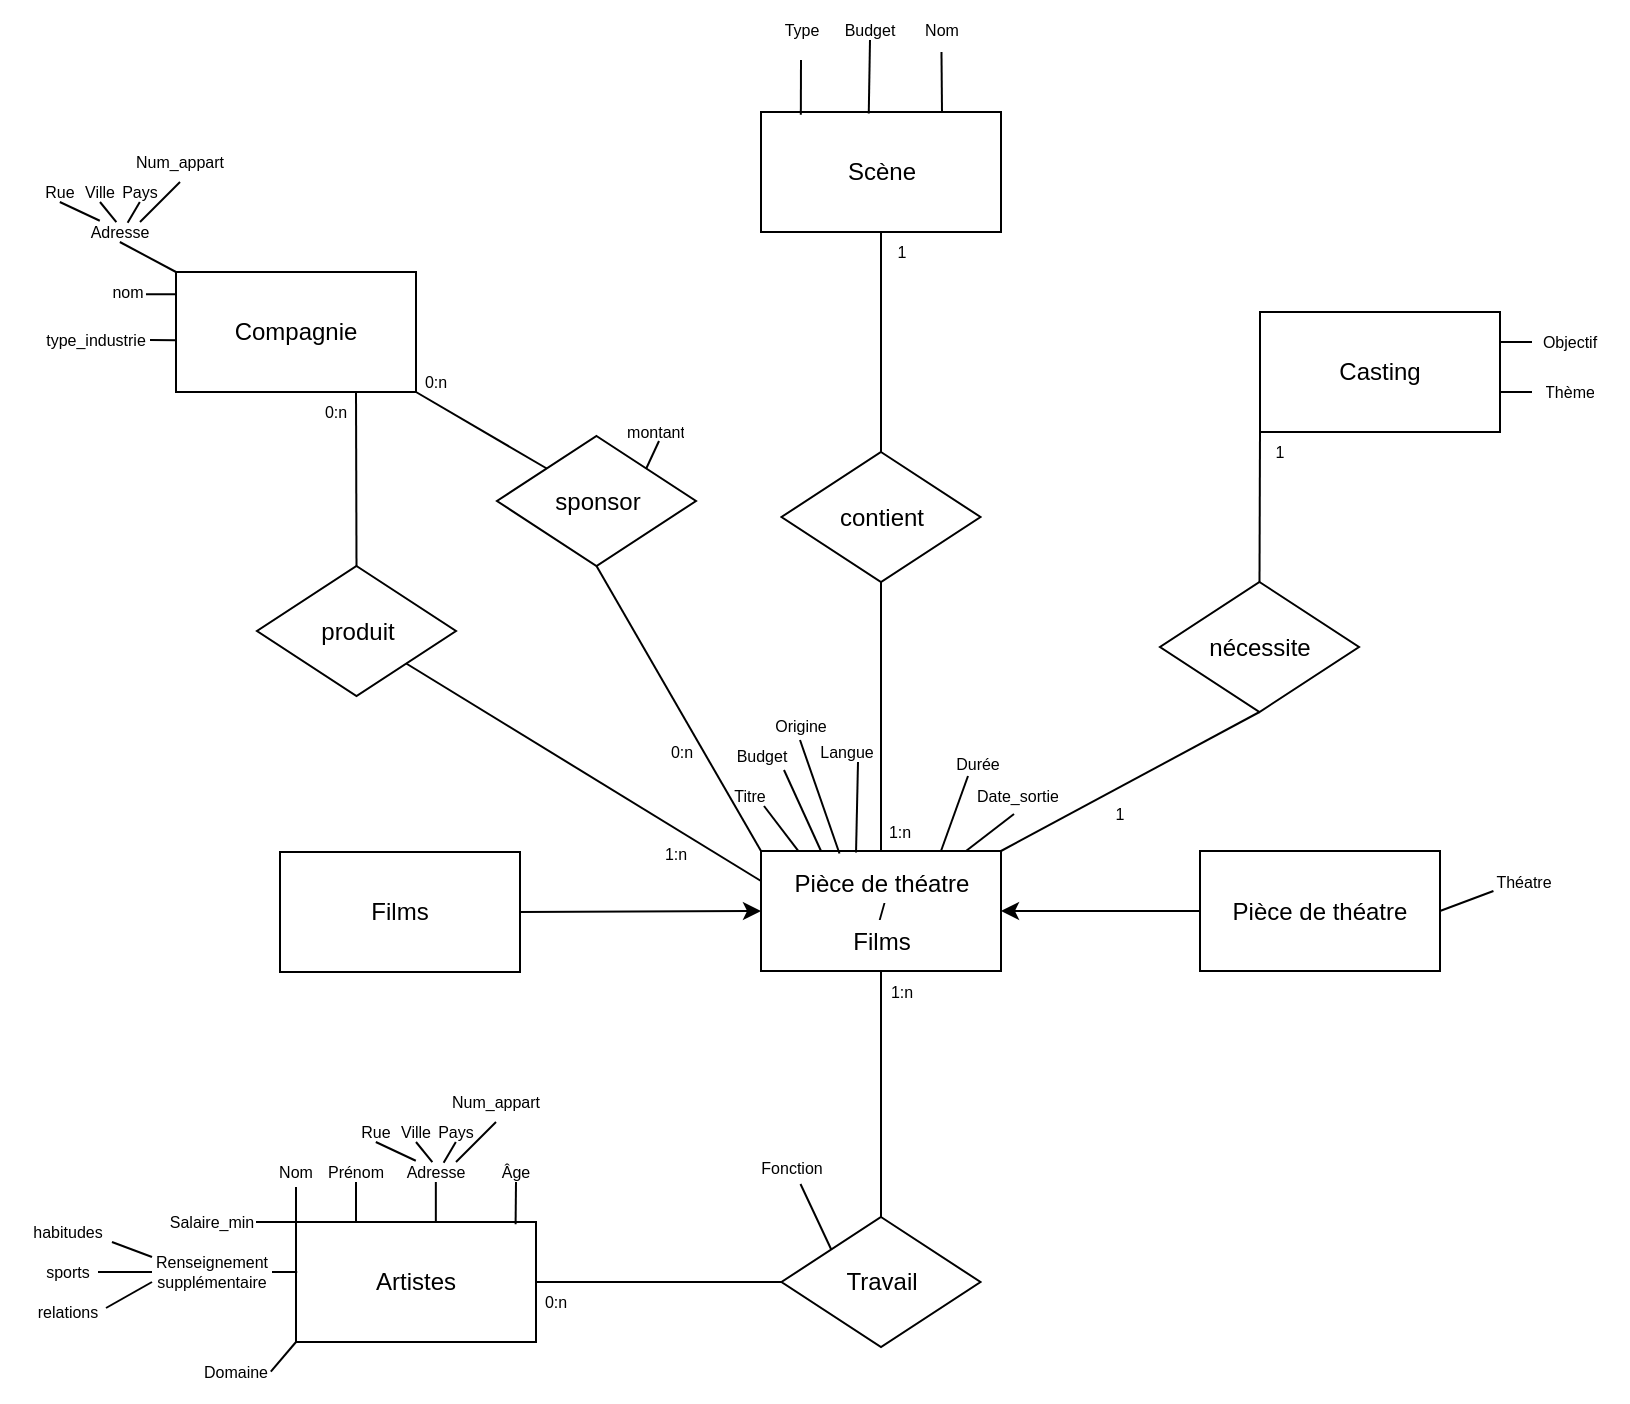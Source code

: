 <mxfile version="24.0.4" type="device">
  <diagram id="R2lEEEUBdFMjLlhIrx00" name="Page-1">
    <mxGraphModel dx="2017" dy="924" grid="1" gridSize="10" guides="1" tooltips="1" connect="1" arrows="1" fold="1" page="1" pageScale="1" pageWidth="850" pageHeight="1100" math="0" shadow="0" extFonts="Permanent Marker^https://fonts.googleapis.com/css?family=Permanent+Marker">
      <root>
        <mxCell id="0" />
        <mxCell id="1" parent="0" />
        <mxCell id="wOHzCfQpH4CLgoGP7HWh-2" value="Films" style="rounded=0;whiteSpace=wrap;html=1;" parent="1" vertex="1">
          <mxGeometry x="-320" y="470" width="120" height="60" as="geometry" />
        </mxCell>
        <mxCell id="wOHzCfQpH4CLgoGP7HWh-3" value="Scène" style="rounded=0;whiteSpace=wrap;html=1;" parent="1" vertex="1">
          <mxGeometry x="-79.5" y="100" width="120" height="60" as="geometry" />
        </mxCell>
        <mxCell id="wOHzCfQpH4CLgoGP7HWh-4" value="Compagnie" style="rounded=0;whiteSpace=wrap;html=1;" parent="1" vertex="1">
          <mxGeometry x="-372" y="180" width="120" height="60" as="geometry" />
        </mxCell>
        <mxCell id="wOHzCfQpH4CLgoGP7HWh-6" value="Pièce de théatre" style="rounded=0;whiteSpace=wrap;html=1;" parent="1" vertex="1">
          <mxGeometry x="140" y="469.5" width="120" height="60" as="geometry" />
        </mxCell>
        <mxCell id="wOHzCfQpH4CLgoGP7HWh-10" value="Artistes" style="rounded=0;whiteSpace=wrap;html=1;" parent="1" vertex="1">
          <mxGeometry x="-312" y="655" width="120" height="60" as="geometry" />
        </mxCell>
        <mxCell id="wOHzCfQpH4CLgoGP7HWh-13" value="Nom" style="text;html=1;align=center;verticalAlign=middle;whiteSpace=wrap;rounded=0;fontSize=8;" parent="1" vertex="1">
          <mxGeometry x="-342" y="615" width="60" height="30" as="geometry" />
        </mxCell>
        <mxCell id="wOHzCfQpH4CLgoGP7HWh-14" value="Prénom" style="text;html=1;align=center;verticalAlign=middle;whiteSpace=wrap;rounded=0;fontSize=8;" parent="1" vertex="1">
          <mxGeometry x="-312" y="615" width="60" height="30" as="geometry" />
        </mxCell>
        <mxCell id="wOHzCfQpH4CLgoGP7HWh-15" value="Adresse" style="text;html=1;align=center;verticalAlign=middle;whiteSpace=wrap;rounded=0;fontSize=8;" parent="1" vertex="1">
          <mxGeometry x="-272" y="615" width="60" height="30" as="geometry" />
        </mxCell>
        <mxCell id="wOHzCfQpH4CLgoGP7HWh-16" value="Rue" style="text;html=1;align=center;verticalAlign=middle;whiteSpace=wrap;rounded=0;fontSize=8;" parent="1" vertex="1">
          <mxGeometry x="-302" y="595" width="60" height="30" as="geometry" />
        </mxCell>
        <mxCell id="wOHzCfQpH4CLgoGP7HWh-18" value="Ville" style="text;html=1;align=center;verticalAlign=middle;whiteSpace=wrap;rounded=0;fontSize=8;" parent="1" vertex="1">
          <mxGeometry x="-282" y="595" width="60" height="30" as="geometry" />
        </mxCell>
        <mxCell id="wOHzCfQpH4CLgoGP7HWh-19" value="Pays" style="text;html=1;align=center;verticalAlign=middle;whiteSpace=wrap;rounded=0;fontSize=8;" parent="1" vertex="1">
          <mxGeometry x="-262" y="595" width="60" height="30" as="geometry" />
        </mxCell>
        <mxCell id="wOHzCfQpH4CLgoGP7HWh-20" value="" style="endArrow=none;html=1;rounded=0;entryX=0;entryY=0.75;entryDx=0;entryDy=0;exitX=0;exitY=0;exitDx=0;exitDy=0;" parent="1" source="wOHzCfQpH4CLgoGP7HWh-10" target="wOHzCfQpH4CLgoGP7HWh-14" edge="1">
          <mxGeometry width="50" height="50" relative="1" as="geometry">
            <mxPoint x="-232" y="725" as="sourcePoint" />
            <mxPoint x="-182" y="675" as="targetPoint" />
          </mxGeometry>
        </mxCell>
        <mxCell id="wOHzCfQpH4CLgoGP7HWh-21" value="" style="endArrow=none;html=1;rounded=0;exitX=0.25;exitY=0;exitDx=0;exitDy=0;entryX=0.5;entryY=0.667;entryDx=0;entryDy=0;entryPerimeter=0;" parent="1" source="wOHzCfQpH4CLgoGP7HWh-10" target="wOHzCfQpH4CLgoGP7HWh-14" edge="1">
          <mxGeometry width="50" height="50" relative="1" as="geometry">
            <mxPoint x="-232" y="725" as="sourcePoint" />
            <mxPoint x="-182" y="675" as="targetPoint" />
          </mxGeometry>
        </mxCell>
        <mxCell id="wOHzCfQpH4CLgoGP7HWh-22" value="" style="endArrow=none;html=1;rounded=0;exitX=0.25;exitY=0;exitDx=0;exitDy=0;entryX=0.5;entryY=0.667;entryDx=0;entryDy=0;entryPerimeter=0;" parent="1" edge="1">
          <mxGeometry width="50" height="50" relative="1" as="geometry">
            <mxPoint x="-242.08" y="655" as="sourcePoint" />
            <mxPoint x="-242.08" y="635" as="targetPoint" />
          </mxGeometry>
        </mxCell>
        <mxCell id="wOHzCfQpH4CLgoGP7HWh-23" value="" style="endArrow=none;html=1;rounded=0;exitX=0.165;exitY=0.979;exitDx=0;exitDy=0;entryX=0.5;entryY=0.667;entryDx=0;entryDy=0;entryPerimeter=0;exitPerimeter=0;" parent="1" source="wOHzCfQpH4CLgoGP7HWh-19" edge="1">
          <mxGeometry width="50" height="50" relative="1" as="geometry">
            <mxPoint x="-262.02" y="624.99" as="sourcePoint" />
            <mxPoint x="-272.09" y="615" as="targetPoint" />
          </mxGeometry>
        </mxCell>
        <mxCell id="wOHzCfQpH4CLgoGP7HWh-24" value="" style="endArrow=none;html=1;rounded=0;exitX=0.303;exitY=1.004;exitDx=0;exitDy=0;exitPerimeter=0;" parent="1" source="wOHzCfQpH4CLgoGP7HWh-19" edge="1">
          <mxGeometry width="50" height="50" relative="1" as="geometry">
            <mxPoint x="-252" y="625" as="sourcePoint" />
            <mxPoint x="-252" y="615" as="targetPoint" />
          </mxGeometry>
        </mxCell>
        <mxCell id="wOHzCfQpH4CLgoGP7HWh-25" value="" style="endArrow=none;html=1;rounded=0;exitX=0.397;exitY=1.011;exitDx=0;exitDy=0;entryX=0.5;entryY=0.667;entryDx=0;entryDy=0;entryPerimeter=0;exitPerimeter=0;" parent="1" source="wOHzCfQpH4CLgoGP7HWh-19" edge="1">
          <mxGeometry width="50" height="50" relative="1" as="geometry">
            <mxPoint x="-222" y="625" as="sourcePoint" />
            <mxPoint x="-232.09" y="615" as="targetPoint" />
          </mxGeometry>
        </mxCell>
        <mxCell id="wOHzCfQpH4CLgoGP7HWh-26" value="Salaire_min" style="text;html=1;align=center;verticalAlign=middle;whiteSpace=wrap;rounded=0;fontSize=8;" parent="1" vertex="1">
          <mxGeometry x="-384" y="640" width="60" height="30" as="geometry" />
        </mxCell>
        <mxCell id="wOHzCfQpH4CLgoGP7HWh-27" value="" style="endArrow=none;html=1;rounded=0;entryX=0;entryY=0;entryDx=0;entryDy=0;exitX=0;exitY=0.167;exitDx=0;exitDy=0;exitPerimeter=0;" parent="1" source="wOHzCfQpH4CLgoGP7HWh-10" target="wOHzCfQpH4CLgoGP7HWh-10" edge="1">
          <mxGeometry width="50" height="50" relative="1" as="geometry">
            <mxPoint x="-342" y="705" as="sourcePoint" />
            <mxPoint x="-292" y="655" as="targetPoint" />
          </mxGeometry>
        </mxCell>
        <mxCell id="wOHzCfQpH4CLgoGP7HWh-29" value="" style="endArrow=none;html=1;rounded=0;entryX=0;entryY=0;entryDx=0;entryDy=0;" parent="1" target="wOHzCfQpH4CLgoGP7HWh-10" edge="1">
          <mxGeometry width="50" height="50" relative="1" as="geometry">
            <mxPoint x="-332" y="655" as="sourcePoint" />
            <mxPoint x="-292" y="655" as="targetPoint" />
          </mxGeometry>
        </mxCell>
        <mxCell id="wOHzCfQpH4CLgoGP7HWh-30" value="Renseignement supplémentaire" style="text;html=1;align=center;verticalAlign=middle;whiteSpace=wrap;rounded=0;fontSize=8;" parent="1" vertex="1">
          <mxGeometry x="-384" y="665" width="60" height="30" as="geometry" />
        </mxCell>
        <mxCell id="wOHzCfQpH4CLgoGP7HWh-31" value="" style="endArrow=none;html=1;rounded=0;entryX=0.005;entryY=0.417;entryDx=0;entryDy=0;entryPerimeter=0;exitX=1;exitY=0.5;exitDx=0;exitDy=0;" parent="1" source="wOHzCfQpH4CLgoGP7HWh-30" target="wOHzCfQpH4CLgoGP7HWh-10" edge="1">
          <mxGeometry width="50" height="50" relative="1" as="geometry">
            <mxPoint x="-342" y="705" as="sourcePoint" />
            <mxPoint x="-292" y="655" as="targetPoint" />
          </mxGeometry>
        </mxCell>
        <mxCell id="wOHzCfQpH4CLgoGP7HWh-33" value="" style="endArrow=none;html=1;rounded=0;entryX=0.915;entryY=0.018;entryDx=0;entryDy=0;entryPerimeter=0;" parent="1" target="wOHzCfQpH4CLgoGP7HWh-10" edge="1">
          <mxGeometry width="50" height="50" relative="1" as="geometry">
            <mxPoint x="-202" y="635" as="sourcePoint" />
            <mxPoint x="-292" y="585" as="targetPoint" />
          </mxGeometry>
        </mxCell>
        <mxCell id="wOHzCfQpH4CLgoGP7HWh-35" value="Âge" style="text;html=1;align=center;verticalAlign=middle;whiteSpace=wrap;rounded=0;fontSize=8;" parent="1" vertex="1">
          <mxGeometry x="-232" y="615" width="60" height="30" as="geometry" />
        </mxCell>
        <mxCell id="6xAQgyJOtl-inS0yBKs7-2" value="Num_appart" style="text;html=1;align=center;verticalAlign=middle;whiteSpace=wrap;rounded=0;fontSize=8;" parent="1" vertex="1">
          <mxGeometry x="-242" y="580" width="60" height="30" as="geometry" />
        </mxCell>
        <mxCell id="6xAQgyJOtl-inS0yBKs7-3" value="" style="endArrow=none;html=1;rounded=0;entryX=0.5;entryY=0.833;entryDx=0;entryDy=0;entryPerimeter=0;exitX=0.5;exitY=1;exitDx=0;exitDy=0;" parent="1" source="wOHzCfQpH4CLgoGP7HWh-19" target="6xAQgyJOtl-inS0yBKs7-2" edge="1">
          <mxGeometry width="50" height="50" relative="1" as="geometry">
            <mxPoint x="-254" y="615" as="sourcePoint" />
            <mxPoint x="-204" y="565" as="targetPoint" />
          </mxGeometry>
        </mxCell>
        <mxCell id="6xAQgyJOtl-inS0yBKs7-4" value="&lt;span data-slate-fragment=&quot;JTVCJTdCJTIydHlwZSUyMiUzQSUyMnBhcmFncmFwaCUyMiUyQyUyMmNoaWxkcmVuJTIyJTNBJTVCJTdCJTIydGV4dCUyMiUzQSUyMmhhYml0dWRlcyUyMiUyQyUyMmZvbnRTaXplJTIyJTNBJTIydGV4dC14bCUyMiU3RCU1RCUyQyUyMmFsaWduJTIyJTNBJTIyanVzdGlmeSUyMiU3RCU1RA==&quot; style=&quot;white-space: pre;&quot;&gt;habitudes&lt;/span&gt;" style="text;html=1;align=center;verticalAlign=middle;whiteSpace=wrap;rounded=0;fontSize=8;" parent="1" vertex="1">
          <mxGeometry x="-456" y="645" width="60" height="30" as="geometry" />
        </mxCell>
        <mxCell id="6xAQgyJOtl-inS0yBKs7-5" value="&lt;span data-slate-fragment=&quot;JTVCJTdCJTIydHlwZSUyMiUzQSUyMnBhcmFncmFwaCUyMiUyQyUyMmNoaWxkcmVuJTIyJTNBJTVCJTdCJTIydGV4dCUyMiUzQSUyMnNwb3J0cyUyMiUyQyUyMmZvbnRTaXplJTIyJTNBJTIydGV4dC14bCUyMiU3RCU1RCUyQyUyMmFsaWduJTIyJTNBJTIyanVzdGlmeSUyMiU3RCU1RA==&quot; style=&quot;white-space: pre;&quot;&gt;sports&lt;/span&gt;" style="text;html=1;align=center;verticalAlign=middle;whiteSpace=wrap;rounded=0;fontSize=8;" parent="1" vertex="1">
          <mxGeometry x="-456" y="665" width="60" height="30" as="geometry" />
        </mxCell>
        <mxCell id="6xAQgyJOtl-inS0yBKs7-6" value="&lt;span data-slate-fragment=&quot;JTVCJTdCJTIydHlwZSUyMiUzQSUyMnBhcmFncmFwaCUyMiUyQyUyMmNoaWxkcmVuJTIyJTNBJTVCJTdCJTIydGV4dCUyMiUzQSUyMnJlbGF0aW9ucyUyMiUyQyUyMmZvbnRTaXplJTIyJTNBJTIydGV4dC14bCUyMiU3RCU1RCUyQyUyMmFsaWduJTIyJTNBJTIyanVzdGlmeSUyMiU3RCU1RA==&quot; style=&quot;white-space: pre;&quot;&gt;relations&lt;/span&gt;" style="text;html=1;align=center;verticalAlign=middle;whiteSpace=wrap;rounded=0;fontSize=8;" parent="1" vertex="1">
          <mxGeometry x="-456" y="685" width="60" height="30" as="geometry" />
        </mxCell>
        <mxCell id="6xAQgyJOtl-inS0yBKs7-7" value="" style="endArrow=none;html=1;rounded=0;exitX=0;exitY=0.25;exitDx=0;exitDy=0;entryX=0.833;entryY=0.667;entryDx=0;entryDy=0;entryPerimeter=0;" parent="1" source="wOHzCfQpH4CLgoGP7HWh-30" edge="1">
          <mxGeometry width="50" height="50" relative="1" as="geometry">
            <mxPoint x="-384" y="665" as="sourcePoint" />
            <mxPoint x="-404.02" y="665.01" as="targetPoint" />
          </mxGeometry>
        </mxCell>
        <mxCell id="6xAQgyJOtl-inS0yBKs7-8" value="" style="endArrow=none;html=1;rounded=0;exitX=0;exitY=0.5;exitDx=0;exitDy=0;" parent="1" source="wOHzCfQpH4CLgoGP7HWh-30" edge="1">
          <mxGeometry width="50" height="50" relative="1" as="geometry">
            <mxPoint x="-384" y="682.99" as="sourcePoint" />
            <mxPoint x="-411" y="680" as="targetPoint" />
          </mxGeometry>
        </mxCell>
        <mxCell id="6xAQgyJOtl-inS0yBKs7-9" value="" style="endArrow=none;html=1;rounded=0;exitX=0;exitY=0.5;exitDx=0;exitDy=0;" parent="1" edge="1">
          <mxGeometry width="50" height="50" relative="1" as="geometry">
            <mxPoint x="-384" y="685" as="sourcePoint" />
            <mxPoint x="-407" y="698" as="targetPoint" />
          </mxGeometry>
        </mxCell>
        <mxCell id="6xAQgyJOtl-inS0yBKs7-34" value="" style="endArrow=none;html=1;rounded=0;exitX=0.166;exitY=0.022;exitDx=0;exitDy=0;entryX=0.5;entryY=1;entryDx=0;entryDy=0;exitPerimeter=0;" parent="1" source="wOHzCfQpH4CLgoGP7HWh-3" target="6xAQgyJOtl-inS0yBKs7-36" edge="1">
          <mxGeometry width="50" height="50" relative="1" as="geometry">
            <mxPoint x="-59" y="100" as="sourcePoint" />
            <mxPoint x="-19" y="60" as="targetPoint" />
          </mxGeometry>
        </mxCell>
        <mxCell id="6xAQgyJOtl-inS0yBKs7-36" value="Type" style="text;html=1;align=center;verticalAlign=middle;whiteSpace=wrap;rounded=0;fontSize=8;" parent="1" vertex="1">
          <mxGeometry x="-89.5" y="44" width="60" height="30" as="geometry" />
        </mxCell>
        <mxCell id="6xAQgyJOtl-inS0yBKs7-37" value="Budget" style="text;html=1;align=center;verticalAlign=middle;whiteSpace=wrap;rounded=0;fontSize=8;" parent="1" vertex="1">
          <mxGeometry x="-55" y="44" width="60" height="30" as="geometry" />
        </mxCell>
        <mxCell id="6xAQgyJOtl-inS0yBKs7-38" value="" style="endArrow=none;html=1;rounded=0;" parent="1" edge="1">
          <mxGeometry width="50" height="50" relative="1" as="geometry">
            <mxPoint x="11" y="100" as="sourcePoint" />
            <mxPoint x="10.74" y="70" as="targetPoint" />
          </mxGeometry>
        </mxCell>
        <mxCell id="6xAQgyJOtl-inS0yBKs7-39" value="" style="endArrow=none;html=1;rounded=0;exitX=0.449;exitY=0.013;exitDx=0;exitDy=0;exitPerimeter=0;" parent="1" source="wOHzCfQpH4CLgoGP7HWh-3" edge="1">
          <mxGeometry width="50" height="50" relative="1" as="geometry">
            <mxPoint x="-25" y="104" as="sourcePoint" />
            <mxPoint x="-25" y="64" as="targetPoint" />
          </mxGeometry>
        </mxCell>
        <mxCell id="6xAQgyJOtl-inS0yBKs7-41" value="Nom" style="text;html=1;align=center;verticalAlign=middle;whiteSpace=wrap;rounded=0;fontSize=8;" parent="1" vertex="1">
          <mxGeometry x="-19" y="44" width="60" height="30" as="geometry" />
        </mxCell>
        <mxCell id="6xAQgyJOtl-inS0yBKs7-60" value="Théatre" style="text;strokeColor=none;fillColor=none;align=center;verticalAlign=middle;spacingLeft=4;spacingRight=4;overflow=hidden;points=[[0,0.5],[1,0.5]];portConstraint=eastwest;rotatable=0;whiteSpace=wrap;html=1;fontSize=8;" parent="1" vertex="1">
          <mxGeometry x="256.75" y="469.5" width="90" height="30" as="geometry" />
        </mxCell>
        <mxCell id="6xAQgyJOtl-inS0yBKs7-68" value="" style="endArrow=none;html=1;rounded=0;exitX=1;exitY=0.5;exitDx=0;exitDy=0;entryX=0.333;entryY=0.667;entryDx=0;entryDy=0;entryPerimeter=0;" parent="1" source="wOHzCfQpH4CLgoGP7HWh-6" target="6xAQgyJOtl-inS0yBKs7-60" edge="1">
          <mxGeometry width="50" height="50" relative="1" as="geometry">
            <mxPoint x="256.25" y="574.33" as="sourcePoint" />
            <mxPoint x="266.25" y="554.67" as="targetPoint" />
          </mxGeometry>
        </mxCell>
        <mxCell id="6xAQgyJOtl-inS0yBKs7-69" value="Casting" style="rounded=0;whiteSpace=wrap;html=1;" parent="1" vertex="1">
          <mxGeometry x="170" y="200" width="120" height="60" as="geometry" />
        </mxCell>
        <mxCell id="6xAQgyJOtl-inS0yBKs7-70" value="Objectif" style="text;strokeColor=none;fillColor=none;align=center;verticalAlign=middle;spacingLeft=4;spacingRight=4;overflow=hidden;points=[[0,0.5],[1,0.5]];portConstraint=eastwest;rotatable=0;whiteSpace=wrap;html=1;fontSize=8;" parent="1" vertex="1">
          <mxGeometry x="296" y="200" width="58" height="30" as="geometry" />
        </mxCell>
        <mxCell id="6xAQgyJOtl-inS0yBKs7-71" value="Thème" style="text;strokeColor=none;fillColor=none;align=center;verticalAlign=middle;spacingLeft=4;spacingRight=4;overflow=hidden;points=[[0,0.5],[1,0.5]];portConstraint=eastwest;rotatable=0;whiteSpace=wrap;html=1;fontSize=8;" parent="1" vertex="1">
          <mxGeometry x="296" y="225" width="58" height="30" as="geometry" />
        </mxCell>
        <mxCell id="6xAQgyJOtl-inS0yBKs7-72" value="" style="endArrow=none;html=1;rounded=0;exitX=1;exitY=0.25;exitDx=0;exitDy=0;" parent="1" source="6xAQgyJOtl-inS0yBKs7-69" edge="1">
          <mxGeometry width="50" height="50" relative="1" as="geometry">
            <mxPoint x="276" y="310" as="sourcePoint" />
            <mxPoint x="306" y="215" as="targetPoint" />
          </mxGeometry>
        </mxCell>
        <mxCell id="6xAQgyJOtl-inS0yBKs7-74" value="" style="endArrow=none;html=1;rounded=0;exitX=1;exitY=0.25;exitDx=0;exitDy=0;" parent="1" edge="1">
          <mxGeometry width="50" height="50" relative="1" as="geometry">
            <mxPoint x="290" y="240" as="sourcePoint" />
            <mxPoint x="306" y="240" as="targetPoint" />
          </mxGeometry>
        </mxCell>
        <mxCell id="6xAQgyJOtl-inS0yBKs7-75" value="nom" style="text;strokeColor=none;fillColor=none;align=center;verticalAlign=middle;spacingLeft=4;spacingRight=4;overflow=hidden;points=[[0,0.5],[1,0.5]];portConstraint=eastwest;rotatable=0;whiteSpace=wrap;html=1;fontSize=8;" parent="1" vertex="1">
          <mxGeometry x="-425" y="175" width="58" height="30" as="geometry" />
        </mxCell>
        <mxCell id="6xAQgyJOtl-inS0yBKs7-76" value="type_industrie" style="text;strokeColor=none;fillColor=none;align=center;verticalAlign=middle;spacingLeft=4;spacingRight=4;overflow=hidden;points=[[0,0.5],[1,0.5]];portConstraint=eastwest;rotatable=0;whiteSpace=wrap;html=1;fontSize=8;" parent="1" vertex="1">
          <mxGeometry x="-442" y="199" width="60" height="30" as="geometry" />
        </mxCell>
        <mxCell id="6xAQgyJOtl-inS0yBKs7-79" value="Ville" style="text;html=1;align=center;verticalAlign=middle;whiteSpace=wrap;rounded=0;fontSize=8;" parent="1" vertex="1">
          <mxGeometry x="-440" y="125" width="60" height="30" as="geometry" />
        </mxCell>
        <mxCell id="6xAQgyJOtl-inS0yBKs7-80" value="Num_appart" style="text;html=1;align=center;verticalAlign=middle;whiteSpace=wrap;rounded=0;fontSize=8;" parent="1" vertex="1">
          <mxGeometry x="-400" y="110" width="60" height="30" as="geometry" />
        </mxCell>
        <mxCell id="6xAQgyJOtl-inS0yBKs7-81" value="Rue" style="text;html=1;align=center;verticalAlign=middle;whiteSpace=wrap;rounded=0;fontSize=8;" parent="1" vertex="1">
          <mxGeometry x="-460" y="125" width="60" height="30" as="geometry" />
        </mxCell>
        <mxCell id="6xAQgyJOtl-inS0yBKs7-82" value="Pays" style="text;html=1;align=center;verticalAlign=middle;whiteSpace=wrap;rounded=0;fontSize=8;" parent="1" vertex="1">
          <mxGeometry x="-420" y="125" width="60" height="30" as="geometry" />
        </mxCell>
        <mxCell id="6xAQgyJOtl-inS0yBKs7-83" value="" style="endArrow=none;html=1;rounded=0;entryX=0.5;entryY=0.833;entryDx=0;entryDy=0;entryPerimeter=0;exitX=0.5;exitY=1;exitDx=0;exitDy=0;" parent="1" source="6xAQgyJOtl-inS0yBKs7-82" target="6xAQgyJOtl-inS0yBKs7-80" edge="1">
          <mxGeometry width="50" height="50" relative="1" as="geometry">
            <mxPoint x="-412" y="145" as="sourcePoint" />
            <mxPoint x="-362" y="95" as="targetPoint" />
          </mxGeometry>
        </mxCell>
        <mxCell id="6xAQgyJOtl-inS0yBKs7-84" value="" style="endArrow=none;html=1;rounded=0;exitX=0.397;exitY=1.011;exitDx=0;exitDy=0;entryX=0.5;entryY=0.667;entryDx=0;entryDy=0;entryPerimeter=0;exitPerimeter=0;" parent="1" source="6xAQgyJOtl-inS0yBKs7-82" edge="1">
          <mxGeometry width="50" height="50" relative="1" as="geometry">
            <mxPoint x="-380" y="155" as="sourcePoint" />
            <mxPoint x="-390.09" y="145" as="targetPoint" />
          </mxGeometry>
        </mxCell>
        <mxCell id="6xAQgyJOtl-inS0yBKs7-85" value="" style="endArrow=none;html=1;rounded=0;exitX=0.303;exitY=1.004;exitDx=0;exitDy=0;exitPerimeter=0;" parent="1" source="6xAQgyJOtl-inS0yBKs7-82" edge="1">
          <mxGeometry width="50" height="50" relative="1" as="geometry">
            <mxPoint x="-410" y="155" as="sourcePoint" />
            <mxPoint x="-410" y="145" as="targetPoint" />
          </mxGeometry>
        </mxCell>
        <mxCell id="6xAQgyJOtl-inS0yBKs7-86" value="" style="endArrow=none;html=1;rounded=0;exitX=0.165;exitY=0.979;exitDx=0;exitDy=0;entryX=0.5;entryY=0.667;entryDx=0;entryDy=0;entryPerimeter=0;exitPerimeter=0;" parent="1" source="6xAQgyJOtl-inS0yBKs7-82" edge="1">
          <mxGeometry width="50" height="50" relative="1" as="geometry">
            <mxPoint x="-420.02" y="154.99" as="sourcePoint" />
            <mxPoint x="-430.09" y="145" as="targetPoint" />
          </mxGeometry>
        </mxCell>
        <mxCell id="6xAQgyJOtl-inS0yBKs7-87" value="" style="endArrow=none;html=1;rounded=0;exitX=0;exitY=0;exitDx=0;exitDy=0;entryX=0.5;entryY=0.667;entryDx=0;entryDy=0;entryPerimeter=0;" parent="1" source="wOHzCfQpH4CLgoGP7HWh-4" edge="1">
          <mxGeometry width="50" height="50" relative="1" as="geometry">
            <mxPoint x="-400.08" y="185" as="sourcePoint" />
            <mxPoint x="-400.08" y="165" as="targetPoint" />
          </mxGeometry>
        </mxCell>
        <mxCell id="6xAQgyJOtl-inS0yBKs7-88" value="Adresse" style="text;html=1;align=center;verticalAlign=middle;whiteSpace=wrap;rounded=0;fontSize=8;" parent="1" vertex="1">
          <mxGeometry x="-430" y="145" width="60" height="30" as="geometry" />
        </mxCell>
        <mxCell id="6xAQgyJOtl-inS0yBKs7-89" value="" style="endArrow=none;html=1;rounded=0;entryX=0.004;entryY=0.186;entryDx=0;entryDy=0;entryPerimeter=0;exitX=0.655;exitY=0.539;exitDx=0;exitDy=0;exitPerimeter=0;" parent="1" source="6xAQgyJOtl-inS0yBKs7-75" target="wOHzCfQpH4CLgoGP7HWh-4" edge="1">
          <mxGeometry width="50" height="50" relative="1" as="geometry">
            <mxPoint x="-404" y="225" as="sourcePoint" />
            <mxPoint x="-354" y="175" as="targetPoint" />
          </mxGeometry>
        </mxCell>
        <mxCell id="6xAQgyJOtl-inS0yBKs7-90" value="" style="endArrow=none;html=1;rounded=0;entryX=0.004;entryY=0.569;entryDx=0;entryDy=0;entryPerimeter=0;" parent="1" edge="1" target="wOHzCfQpH4CLgoGP7HWh-4">
          <mxGeometry width="50" height="50" relative="1" as="geometry">
            <mxPoint x="-385" y="214" as="sourcePoint" />
            <mxPoint x="-374" y="214" as="targetPoint" />
          </mxGeometry>
        </mxCell>
        <mxCell id="6xAQgyJOtl-inS0yBKs7-98" value="montant" style="text;strokeColor=none;fillColor=none;align=center;verticalAlign=middle;spacingLeft=4;spacingRight=4;overflow=hidden;points=[[0,0.5],[1,0.5]];portConstraint=eastwest;rotatable=0;whiteSpace=wrap;html=1;fontSize=8;" parent="1" vertex="1">
          <mxGeometry x="-162" y="244.5" width="60" height="30" as="geometry" />
        </mxCell>
        <mxCell id="6xAQgyJOtl-inS0yBKs7-116" value="Pièce de théatre&lt;div&gt;/&lt;/div&gt;&lt;div&gt;Films&lt;/div&gt;" style="rounded=0;whiteSpace=wrap;html=1;" parent="1" vertex="1">
          <mxGeometry x="-79.5" y="469.5" width="120" height="60" as="geometry" />
        </mxCell>
        <mxCell id="6xAQgyJOtl-inS0yBKs7-117" value="Titre" style="text;strokeColor=none;fillColor=none;align=center;verticalAlign=middle;spacingLeft=4;spacingRight=4;overflow=hidden;points=[[0,0.5],[1,0.5]];portConstraint=eastwest;rotatable=0;whiteSpace=wrap;html=1;fontSize=8;" parent="1" vertex="1">
          <mxGeometry x="-99" y="427" width="27.5" height="30" as="geometry" />
        </mxCell>
        <mxCell id="6xAQgyJOtl-inS0yBKs7-118" value="Budget" style="text;strokeColor=none;fillColor=none;align=center;verticalAlign=middle;spacingLeft=4;spacingRight=4;overflow=hidden;points=[[0,0.5],[1,0.5]];portConstraint=eastwest;rotatable=0;whiteSpace=wrap;html=1;fontSize=8;" parent="1" vertex="1">
          <mxGeometry x="-102" y="407" width="45.5" height="30" as="geometry" />
        </mxCell>
        <mxCell id="6xAQgyJOtl-inS0yBKs7-119" value="Origine" style="text;strokeColor=none;fillColor=none;align=center;verticalAlign=middle;spacingLeft=4;spacingRight=4;overflow=hidden;points=[[0,0.5],[1,0.5]];portConstraint=eastwest;rotatable=0;whiteSpace=wrap;html=1;fontSize=8;" parent="1" vertex="1">
          <mxGeometry x="-80" y="392" width="40.5" height="30" as="geometry" />
        </mxCell>
        <mxCell id="6xAQgyJOtl-inS0yBKs7-120" value="Langue" style="text;strokeColor=none;fillColor=none;align=center;verticalAlign=middle;spacingLeft=4;spacingRight=4;overflow=hidden;points=[[0,0.5],[1,0.5]];portConstraint=eastwest;rotatable=0;whiteSpace=wrap;html=1;fontSize=8;" parent="1" vertex="1">
          <mxGeometry x="-59" y="405" width="44.5" height="30" as="geometry" />
        </mxCell>
        <mxCell id="6xAQgyJOtl-inS0yBKs7-121" value="Durée" style="text;strokeColor=none;fillColor=none;align=center;verticalAlign=middle;spacingLeft=4;spacingRight=4;overflow=hidden;points=[[0,0.5],[1,0.5]];portConstraint=eastwest;rotatable=0;whiteSpace=wrap;html=1;fontSize=8;" parent="1" vertex="1">
          <mxGeometry x="10" y="411" width="37.5" height="30" as="geometry" />
        </mxCell>
        <mxCell id="6xAQgyJOtl-inS0yBKs7-127" value="Date_sortie" style="text;strokeColor=none;fillColor=none;align=center;verticalAlign=middle;spacingLeft=4;spacingRight=4;overflow=hidden;points=[[0,0.5],[1,0.5]];portConstraint=eastwest;rotatable=0;whiteSpace=wrap;html=1;fontSize=8;" parent="1" vertex="1">
          <mxGeometry x="20" y="427" width="58" height="30" as="geometry" />
        </mxCell>
        <mxCell id="6xAQgyJOtl-inS0yBKs7-129" value="" style="endArrow=none;html=1;rounded=0;exitX=0.75;exitY=0;exitDx=0;exitDy=0;" parent="1" edge="1" source="6xAQgyJOtl-inS0yBKs7-116">
          <mxGeometry width="50" height="50" relative="1" as="geometry">
            <mxPoint y="469.5" as="sourcePoint" />
            <mxPoint x="24" y="432" as="targetPoint" />
          </mxGeometry>
        </mxCell>
        <mxCell id="6xAQgyJOtl-inS0yBKs7-130" value="" style="endArrow=none;html=1;rounded=0;exitX=0.5;exitY=0;exitDx=0;exitDy=0;" parent="1" edge="1">
          <mxGeometry width="50" height="50" relative="1" as="geometry">
            <mxPoint x="23" y="469.5" as="sourcePoint" />
            <mxPoint x="47" y="451" as="targetPoint" />
          </mxGeometry>
        </mxCell>
        <mxCell id="6xAQgyJOtl-inS0yBKs7-131" value="" style="endArrow=none;html=1;rounded=0;exitX=0.396;exitY=0.012;exitDx=0;exitDy=0;exitPerimeter=0;" parent="1" source="6xAQgyJOtl-inS0yBKs7-116" edge="1">
          <mxGeometry width="50" height="50" relative="1" as="geometry">
            <mxPoint x="-64.5" y="469.5" as="sourcePoint" />
            <mxPoint x="-31" y="425" as="targetPoint" />
          </mxGeometry>
        </mxCell>
        <mxCell id="6xAQgyJOtl-inS0yBKs7-132" value="" style="endArrow=none;html=1;rounded=0;exitX=0.25;exitY=0;exitDx=0;exitDy=0;" parent="1" source="6xAQgyJOtl-inS0yBKs7-116" edge="1">
          <mxGeometry width="50" height="50" relative="1" as="geometry">
            <mxPoint x="-100.5" y="469.5" as="sourcePoint" />
            <mxPoint x="-68" y="429" as="targetPoint" />
          </mxGeometry>
        </mxCell>
        <mxCell id="6xAQgyJOtl-inS0yBKs7-133" value="" style="endArrow=none;html=1;rounded=0;exitX=0.156;exitY=0.001;exitDx=0;exitDy=0;exitPerimeter=0;" parent="1" source="6xAQgyJOtl-inS0yBKs7-116" edge="1">
          <mxGeometry width="50" height="50" relative="1" as="geometry">
            <mxPoint x="-129" y="469.5" as="sourcePoint" />
            <mxPoint x="-78" y="447" as="targetPoint" />
          </mxGeometry>
        </mxCell>
        <mxCell id="6xAQgyJOtl-inS0yBKs7-134" value="Domaine" style="text;html=1;align=center;verticalAlign=middle;whiteSpace=wrap;rounded=0;fontSize=8;" parent="1" vertex="1">
          <mxGeometry x="-372" y="715" width="60" height="30" as="geometry" />
        </mxCell>
        <mxCell id="6xAQgyJOtl-inS0yBKs7-136" value="" style="endArrow=none;html=1;rounded=0;entryX=1;entryY=0;entryDx=0;entryDy=0;exitX=1;exitY=0.5;exitDx=0;exitDy=0;" parent="1" target="6xAQgyJOtl-inS0yBKs7-134" edge="1">
          <mxGeometry width="50" height="50" relative="1" as="geometry">
            <mxPoint x="-324.6" y="729.85" as="sourcePoint" />
            <mxPoint x="-311.6" y="729.85" as="targetPoint" />
          </mxGeometry>
        </mxCell>
        <mxCell id="6xAQgyJOtl-inS0yBKs7-139" value="" style="endArrow=classic;html=1;rounded=0;exitX=0;exitY=0.5;exitDx=0;exitDy=0;entryX=1;entryY=0.5;entryDx=0;entryDy=0;strokeColor=default;curved=0;" parent="1" source="wOHzCfQpH4CLgoGP7HWh-6" target="6xAQgyJOtl-inS0yBKs7-116" edge="1">
          <mxGeometry width="50" height="50" relative="1" as="geometry">
            <mxPoint x="30.5" y="581.57" as="sourcePoint" />
            <mxPoint x="131" y="581.57" as="targetPoint" />
          </mxGeometry>
        </mxCell>
        <mxCell id="6xAQgyJOtl-inS0yBKs7-140" value="" style="endArrow=classic;html=1;rounded=0;exitX=1;exitY=0.5;exitDx=0;exitDy=0;entryX=0;entryY=0.5;entryDx=0;entryDy=0;strokeColor=default;curved=0;" parent="1" source="wOHzCfQpH4CLgoGP7HWh-2" target="6xAQgyJOtl-inS0yBKs7-116" edge="1">
          <mxGeometry width="50" height="50" relative="1" as="geometry">
            <mxPoint x="-92" y="511.13" as="sourcePoint" />
            <mxPoint x="-170" y="511.13" as="targetPoint" />
          </mxGeometry>
        </mxCell>
        <mxCell id="6xAQgyJOtl-inS0yBKs7-141" value="contient" style="rhombus;whiteSpace=wrap;html=1;" parent="1" vertex="1">
          <mxGeometry x="-69.25" y="270" width="99.5" height="65" as="geometry" />
        </mxCell>
        <mxCell id="6xAQgyJOtl-inS0yBKs7-142" value="nécessite" style="rhombus;whiteSpace=wrap;html=1;" parent="1" vertex="1">
          <mxGeometry x="120" y="335" width="99.5" height="65" as="geometry" />
        </mxCell>
        <mxCell id="6xAQgyJOtl-inS0yBKs7-143" value="" style="endArrow=none;html=1;rounded=0;exitX=0.5;exitY=0;exitDx=0;exitDy=0;entryX=0.5;entryY=1;entryDx=0;entryDy=0;" parent="1" source="6xAQgyJOtl-inS0yBKs7-116" target="6xAQgyJOtl-inS0yBKs7-141" edge="1">
          <mxGeometry width="50" height="50" relative="1" as="geometry">
            <mxPoint x="-70" y="240" as="sourcePoint" />
            <mxPoint x="-110" y="330" as="targetPoint" />
          </mxGeometry>
        </mxCell>
        <mxCell id="6xAQgyJOtl-inS0yBKs7-144" value="" style="endArrow=none;html=1;rounded=0;exitX=0.5;exitY=0;exitDx=0;exitDy=0;entryX=0;entryY=1;entryDx=0;entryDy=0;" parent="1" source="6xAQgyJOtl-inS0yBKs7-142" target="6xAQgyJOtl-inS0yBKs7-69" edge="1">
          <mxGeometry width="50" height="50" relative="1" as="geometry">
            <mxPoint x="-24.25" y="284" as="sourcePoint" />
            <mxPoint x="80.5" y="195" as="targetPoint" />
          </mxGeometry>
        </mxCell>
        <mxCell id="6xAQgyJOtl-inS0yBKs7-145" value="" style="endArrow=none;html=1;rounded=0;exitX=0.5;exitY=0;exitDx=0;exitDy=0;entryX=0.5;entryY=1;entryDx=0;entryDy=0;" parent="1" source="6xAQgyJOtl-inS0yBKs7-141" target="wOHzCfQpH4CLgoGP7HWh-3" edge="1">
          <mxGeometry width="50" height="50" relative="1" as="geometry">
            <mxPoint x="-14.13" y="274.5" as="sourcePoint" />
            <mxPoint x="-83.13" y="185.5" as="targetPoint" />
          </mxGeometry>
        </mxCell>
        <mxCell id="6xAQgyJOtl-inS0yBKs7-147" value="" style="endArrow=none;html=1;rounded=0;entryX=0.5;entryY=1;entryDx=0;entryDy=0;exitX=1;exitY=0;exitDx=0;exitDy=0;" parent="1" source="6xAQgyJOtl-inS0yBKs7-116" target="6xAQgyJOtl-inS0yBKs7-142" edge="1">
          <mxGeometry width="50" height="50" relative="1" as="geometry">
            <mxPoint x="-220" y="390" as="sourcePoint" />
            <mxPoint x="-170" y="340" as="targetPoint" />
          </mxGeometry>
        </mxCell>
        <mxCell id="6xAQgyJOtl-inS0yBKs7-148" value="" style="endArrow=none;html=1;rounded=0;exitX=0.327;exitY=0.021;exitDx=0;exitDy=0;exitPerimeter=0;" parent="1" source="6xAQgyJOtl-inS0yBKs7-116" edge="1">
          <mxGeometry width="50" height="50" relative="1" as="geometry">
            <mxPoint x="-59.5" y="470" as="sourcePoint" />
            <mxPoint x="-60" y="414" as="targetPoint" />
          </mxGeometry>
        </mxCell>
        <mxCell id="6xAQgyJOtl-inS0yBKs7-149" value="" style="endArrow=none;html=1;rounded=0;entryX=1;entryY=1;entryDx=0;entryDy=0;exitX=0;exitY=0;exitDx=0;exitDy=0;" parent="1" source="6xAQgyJOtl-inS0yBKs7-151" target="wOHzCfQpH4CLgoGP7HWh-4" edge="1">
          <mxGeometry width="50" height="50" relative="1" as="geometry">
            <mxPoint x="-193" y="290" as="sourcePoint" />
            <mxPoint x="-140" y="310" as="targetPoint" />
          </mxGeometry>
        </mxCell>
        <mxCell id="6xAQgyJOtl-inS0yBKs7-151" value="sponsor" style="rhombus;whiteSpace=wrap;html=1;" parent="1" vertex="1">
          <mxGeometry x="-211.5" y="262" width="99.5" height="65" as="geometry" />
        </mxCell>
        <mxCell id="6xAQgyJOtl-inS0yBKs7-152" value="produit" style="rhombus;whiteSpace=wrap;html=1;" parent="1" vertex="1">
          <mxGeometry x="-331.5" y="327" width="99.5" height="65" as="geometry" />
        </mxCell>
        <mxCell id="6xAQgyJOtl-inS0yBKs7-153" value="" style="endArrow=none;html=1;rounded=0;entryX=0.75;entryY=1;entryDx=0;entryDy=0;exitX=0.5;exitY=0;exitDx=0;exitDy=0;" parent="1" source="6xAQgyJOtl-inS0yBKs7-152" target="wOHzCfQpH4CLgoGP7HWh-4" edge="1">
          <mxGeometry width="50" height="50" relative="1" as="geometry">
            <mxPoint x="-271" y="324" as="sourcePoint" />
            <mxPoint x="-340" y="255" as="targetPoint" />
          </mxGeometry>
        </mxCell>
        <mxCell id="6xAQgyJOtl-inS0yBKs7-154" value="" style="endArrow=none;html=1;rounded=0;entryX=0.5;entryY=1;entryDx=0;entryDy=0;exitX=0;exitY=0;exitDx=0;exitDy=0;" parent="1" source="6xAQgyJOtl-inS0yBKs7-116" target="6xAQgyJOtl-inS0yBKs7-151" edge="1">
          <mxGeometry width="50" height="50" relative="1" as="geometry">
            <mxPoint x="-130" y="420" as="sourcePoint" />
            <mxPoint x="-80" y="370" as="targetPoint" />
          </mxGeometry>
        </mxCell>
        <mxCell id="6xAQgyJOtl-inS0yBKs7-155" value="" style="endArrow=none;html=1;rounded=0;entryX=1;entryY=1;entryDx=0;entryDy=0;exitX=0;exitY=0.25;exitDx=0;exitDy=0;" parent="1" source="6xAQgyJOtl-inS0yBKs7-116" target="6xAQgyJOtl-inS0yBKs7-152" edge="1">
          <mxGeometry width="50" height="50" relative="1" as="geometry">
            <mxPoint x="-110" y="482.5" as="sourcePoint" />
            <mxPoint x="-191" y="375.5" as="targetPoint" />
          </mxGeometry>
        </mxCell>
        <mxCell id="6xAQgyJOtl-inS0yBKs7-156" value="" style="endArrow=none;html=1;rounded=0;exitX=1;exitY=0;exitDx=0;exitDy=0;" parent="1" source="6xAQgyJOtl-inS0yBKs7-151" edge="1">
          <mxGeometry width="50" height="50" relative="1" as="geometry">
            <mxPoint x="-141.5" y="334.5" as="sourcePoint" />
            <mxPoint x="-130.5" y="264.5" as="targetPoint" />
          </mxGeometry>
        </mxCell>
        <mxCell id="6xAQgyJOtl-inS0yBKs7-159" value="Travail" style="rhombus;whiteSpace=wrap;html=1;" parent="1" vertex="1">
          <mxGeometry x="-69.25" y="652.5" width="99.5" height="65" as="geometry" />
        </mxCell>
        <mxCell id="6xAQgyJOtl-inS0yBKs7-160" value="" style="endArrow=none;html=1;rounded=0;exitX=1;exitY=0.5;exitDx=0;exitDy=0;entryX=0;entryY=0.5;entryDx=0;entryDy=0;" parent="1" source="wOHzCfQpH4CLgoGP7HWh-10" target="6xAQgyJOtl-inS0yBKs7-159" edge="1">
          <mxGeometry width="50" height="50" relative="1" as="geometry">
            <mxPoint x="-119.75" y="616" as="sourcePoint" />
            <mxPoint x="-69.75" y="566" as="targetPoint" />
          </mxGeometry>
        </mxCell>
        <mxCell id="6xAQgyJOtl-inS0yBKs7-161" value="" style="endArrow=none;html=1;rounded=0;entryX=0.5;entryY=1;entryDx=0;entryDy=0;exitX=0.5;exitY=0;exitDx=0;exitDy=0;" parent="1" source="6xAQgyJOtl-inS0yBKs7-159" target="6xAQgyJOtl-inS0yBKs7-116" edge="1">
          <mxGeometry width="50" height="50" relative="1" as="geometry">
            <mxPoint x="-180" y="720" as="sourcePoint" />
            <mxPoint x="-130" y="670" as="targetPoint" />
          </mxGeometry>
        </mxCell>
        <mxCell id="6xAQgyJOtl-inS0yBKs7-162" value="" style="endArrow=none;html=1;rounded=0;entryX=0;entryY=0;entryDx=0;entryDy=0;" parent="1" target="6xAQgyJOtl-inS0yBKs7-159" edge="1">
          <mxGeometry width="50" height="50" relative="1" as="geometry">
            <mxPoint x="-59.75" y="636" as="sourcePoint" />
            <mxPoint x="-139.75" y="496" as="targetPoint" />
          </mxGeometry>
        </mxCell>
        <mxCell id="6xAQgyJOtl-inS0yBKs7-163" value="Fonction" style="text;html=1;align=center;verticalAlign=middle;whiteSpace=wrap;rounded=0;fontSize=8;" parent="1" vertex="1">
          <mxGeometry x="-93.75" y="613" width="60" height="30" as="geometry" />
        </mxCell>
        <mxCell id="eIMeyo4ojm27M3s6XDSf-2" value="0:n" style="text;html=1;align=center;verticalAlign=middle;whiteSpace=wrap;rounded=0;fontSize=8;" vertex="1" parent="1">
          <mxGeometry x="-192" y="685" width="20" height="20" as="geometry" />
        </mxCell>
        <mxCell id="eIMeyo4ojm27M3s6XDSf-3" value="1:n" style="text;html=1;align=center;verticalAlign=middle;whiteSpace=wrap;rounded=0;fontSize=8;" vertex="1" parent="1">
          <mxGeometry x="-19" y="530" width="20" height="20" as="geometry" />
        </mxCell>
        <mxCell id="eIMeyo4ojm27M3s6XDSf-8" value="1" style="text;html=1;align=center;verticalAlign=middle;whiteSpace=wrap;rounded=0;fontSize=8;" vertex="1" parent="1">
          <mxGeometry x="170" y="260" width="20" height="20" as="geometry" />
        </mxCell>
        <mxCell id="eIMeyo4ojm27M3s6XDSf-9" value="1" style="text;html=1;align=center;verticalAlign=middle;whiteSpace=wrap;rounded=0;fontSize=8;" vertex="1" parent="1">
          <mxGeometry x="90" y="441" width="20" height="20" as="geometry" />
        </mxCell>
        <mxCell id="eIMeyo4ojm27M3s6XDSf-10" value="1" style="text;html=1;align=center;verticalAlign=middle;whiteSpace=wrap;rounded=0;fontSize=8;" vertex="1" parent="1">
          <mxGeometry x="-19" y="160" width="20" height="20" as="geometry" />
        </mxCell>
        <mxCell id="eIMeyo4ojm27M3s6XDSf-11" value="1:n" style="text;html=1;align=center;verticalAlign=middle;whiteSpace=wrap;rounded=0;fontSize=8;" vertex="1" parent="1">
          <mxGeometry x="-20" y="449.5" width="20" height="20" as="geometry" />
        </mxCell>
        <mxCell id="eIMeyo4ojm27M3s6XDSf-12" value="0:n" style="text;html=1;align=center;verticalAlign=middle;whiteSpace=wrap;rounded=0;fontSize=8;" vertex="1" parent="1">
          <mxGeometry x="-302" y="240" width="20" height="20" as="geometry" />
        </mxCell>
        <mxCell id="eIMeyo4ojm27M3s6XDSf-13" value="0:n" style="text;html=1;align=center;verticalAlign=middle;whiteSpace=wrap;rounded=0;fontSize=8;" vertex="1" parent="1">
          <mxGeometry x="-252" y="224.5" width="20" height="20" as="geometry" />
        </mxCell>
        <mxCell id="eIMeyo4ojm27M3s6XDSf-14" value="1:n" style="text;html=1;align=center;verticalAlign=middle;whiteSpace=wrap;rounded=0;fontSize=8;" vertex="1" parent="1">
          <mxGeometry x="-132" y="461" width="20" height="20" as="geometry" />
        </mxCell>
        <mxCell id="eIMeyo4ojm27M3s6XDSf-15" value="0:n" style="text;html=1;align=center;verticalAlign=middle;whiteSpace=wrap;rounded=0;fontSize=8;" vertex="1" parent="1">
          <mxGeometry x="-129.5" y="410" width="20" height="20" as="geometry" />
        </mxCell>
      </root>
    </mxGraphModel>
  </diagram>
</mxfile>
